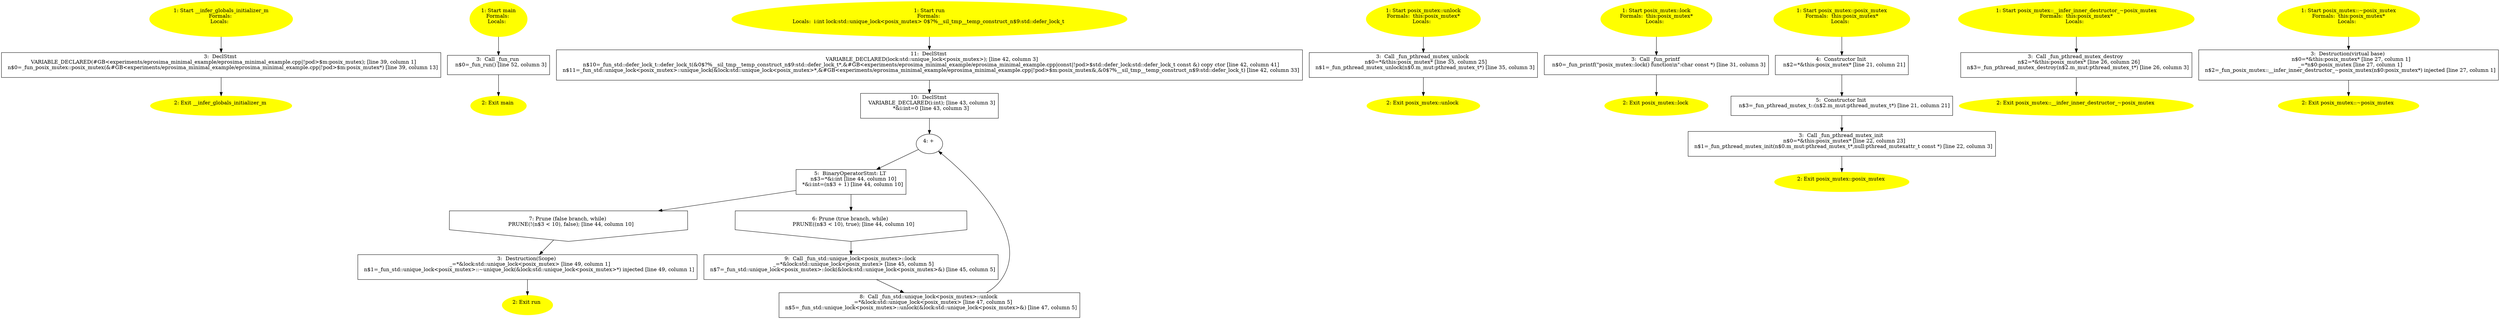 /* @generated */
digraph cfg {
"__infer_globals_initializer_m.19593831259b78f1a151e59f6e2d1b03_1" [label="1: Start __infer_globals_initializer_m\nFormals: \nLocals:  \n  " color=yellow style=filled]
	

	 "__infer_globals_initializer_m.19593831259b78f1a151e59f6e2d1b03_1" -> "__infer_globals_initializer_m.19593831259b78f1a151e59f6e2d1b03_3" ;
"__infer_globals_initializer_m.19593831259b78f1a151e59f6e2d1b03_2" [label="2: Exit __infer_globals_initializer_m \n  " color=yellow style=filled]
	

"__infer_globals_initializer_m.19593831259b78f1a151e59f6e2d1b03_3" [label="3:  DeclStmt \n   VARIABLE_DECLARED(#GB<experiments/eprosima_minimal_example/eprosima_minimal_example.cpp|!pod>$m:posix_mutex); [line 39, column 1]\n  n$0=_fun_posix_mutex::posix_mutex(&#GB<experiments/eprosima_minimal_example/eprosima_minimal_example.cpp|!pod>$m:posix_mutex*) [line 39, column 13]\n " shape="box"]
	

	 "__infer_globals_initializer_m.19593831259b78f1a151e59f6e2d1b03_3" -> "__infer_globals_initializer_m.19593831259b78f1a151e59f6e2d1b03_2" ;
"main.fad58de7366495db4650cfefac2fcd61_1" [label="1: Start main\nFormals: \nLocals:  \n  " color=yellow style=filled]
	

	 "main.fad58de7366495db4650cfefac2fcd61_1" -> "main.fad58de7366495db4650cfefac2fcd61_3" ;
"main.fad58de7366495db4650cfefac2fcd61_2" [label="2: Exit main \n  " color=yellow style=filled]
	

"main.fad58de7366495db4650cfefac2fcd61_3" [label="3:  Call _fun_run \n   n$0=_fun_run() [line 52, column 3]\n " shape="box"]
	

	 "main.fad58de7366495db4650cfefac2fcd61_3" -> "main.fad58de7366495db4650cfefac2fcd61_2" ;
"run#7318987756397183324.4762c13b17a3b70e11002f366905444f_1" [label="1: Start run\nFormals: \nLocals:  i:int lock:std::unique_lock<posix_mutex> 0$?%__sil_tmp__temp_construct_n$9:std::defer_lock_t \n  " color=yellow style=filled]
	

	 "run#7318987756397183324.4762c13b17a3b70e11002f366905444f_1" -> "run#7318987756397183324.4762c13b17a3b70e11002f366905444f_11" ;
"run#7318987756397183324.4762c13b17a3b70e11002f366905444f_2" [label="2: Exit run \n  " color=yellow style=filled]
	

"run#7318987756397183324.4762c13b17a3b70e11002f366905444f_3" [label="3:  Destruction(Scope) \n   _=*&lock:std::unique_lock<posix_mutex> [line 49, column 1]\n  n$1=_fun_std::unique_lock<posix_mutex>::~unique_lock(&lock:std::unique_lock<posix_mutex>*) injected [line 49, column 1]\n " shape="box"]
	

	 "run#7318987756397183324.4762c13b17a3b70e11002f366905444f_3" -> "run#7318987756397183324.4762c13b17a3b70e11002f366905444f_2" ;
"run#7318987756397183324.4762c13b17a3b70e11002f366905444f_4" [label="4: + \n  " ]
	

	 "run#7318987756397183324.4762c13b17a3b70e11002f366905444f_4" -> "run#7318987756397183324.4762c13b17a3b70e11002f366905444f_5" ;
"run#7318987756397183324.4762c13b17a3b70e11002f366905444f_5" [label="5:  BinaryOperatorStmt: LT \n   n$3=*&i:int [line 44, column 10]\n  *&i:int=(n$3 + 1) [line 44, column 10]\n " shape="box"]
	

	 "run#7318987756397183324.4762c13b17a3b70e11002f366905444f_5" -> "run#7318987756397183324.4762c13b17a3b70e11002f366905444f_6" ;
	 "run#7318987756397183324.4762c13b17a3b70e11002f366905444f_5" -> "run#7318987756397183324.4762c13b17a3b70e11002f366905444f_7" ;
"run#7318987756397183324.4762c13b17a3b70e11002f366905444f_6" [label="6: Prune (true branch, while) \n   PRUNE((n$3 < 10), true); [line 44, column 10]\n " shape="invhouse"]
	

	 "run#7318987756397183324.4762c13b17a3b70e11002f366905444f_6" -> "run#7318987756397183324.4762c13b17a3b70e11002f366905444f_9" ;
"run#7318987756397183324.4762c13b17a3b70e11002f366905444f_7" [label="7: Prune (false branch, while) \n   PRUNE(!(n$3 < 10), false); [line 44, column 10]\n " shape="invhouse"]
	

	 "run#7318987756397183324.4762c13b17a3b70e11002f366905444f_7" -> "run#7318987756397183324.4762c13b17a3b70e11002f366905444f_3" ;
"run#7318987756397183324.4762c13b17a3b70e11002f366905444f_8" [label="8:  Call _fun_std::unique_lock<posix_mutex>::unlock \n   _=*&lock:std::unique_lock<posix_mutex> [line 47, column 5]\n  n$5=_fun_std::unique_lock<posix_mutex>::unlock(&lock:std::unique_lock<posix_mutex>&) [line 47, column 5]\n " shape="box"]
	

	 "run#7318987756397183324.4762c13b17a3b70e11002f366905444f_8" -> "run#7318987756397183324.4762c13b17a3b70e11002f366905444f_4" ;
"run#7318987756397183324.4762c13b17a3b70e11002f366905444f_9" [label="9:  Call _fun_std::unique_lock<posix_mutex>::lock \n   _=*&lock:std::unique_lock<posix_mutex> [line 45, column 5]\n  n$7=_fun_std::unique_lock<posix_mutex>::lock(&lock:std::unique_lock<posix_mutex>&) [line 45, column 5]\n " shape="box"]
	

	 "run#7318987756397183324.4762c13b17a3b70e11002f366905444f_9" -> "run#7318987756397183324.4762c13b17a3b70e11002f366905444f_8" ;
"run#7318987756397183324.4762c13b17a3b70e11002f366905444f_10" [label="10:  DeclStmt \n   VARIABLE_DECLARED(i:int); [line 43, column 3]\n  *&i:int=0 [line 43, column 3]\n " shape="box"]
	

	 "run#7318987756397183324.4762c13b17a3b70e11002f366905444f_10" -> "run#7318987756397183324.4762c13b17a3b70e11002f366905444f_4" ;
"run#7318987756397183324.4762c13b17a3b70e11002f366905444f_11" [label="11:  DeclStmt \n   VARIABLE_DECLARED(lock:std::unique_lock<posix_mutex>); [line 42, column 3]\n  n$10=_fun_std::defer_lock_t::defer_lock_t(&0$?%__sil_tmp__temp_construct_n$9:std::defer_lock_t*,&#GB<experiments/eprosima_minimal_example/eprosima_minimal_example.cpp|const|!pod>$std::defer_lock:std::defer_lock_t const &) copy ctor [line 42, column 41]\n  n$11=_fun_std::unique_lock<posix_mutex>::unique_lock(&lock:std::unique_lock<posix_mutex>*,&#GB<experiments/eprosima_minimal_example/eprosima_minimal_example.cpp|!pod>$m:posix_mutex&,&0$?%__sil_tmp__temp_construct_n$9:std::defer_lock_t) [line 42, column 33]\n " shape="box"]
	

	 "run#7318987756397183324.4762c13b17a3b70e11002f366905444f_11" -> "run#7318987756397183324.4762c13b17a3b70e11002f366905444f_10" ;
"unlock#posix_mutex#(12344160362238583440).45f118dbdb20d54c5d7c26963fcd3520_1" [label="1: Start posix_mutex::unlock\nFormals:  this:posix_mutex*\nLocals:  \n  " color=yellow style=filled]
	

	 "unlock#posix_mutex#(12344160362238583440).45f118dbdb20d54c5d7c26963fcd3520_1" -> "unlock#posix_mutex#(12344160362238583440).45f118dbdb20d54c5d7c26963fcd3520_3" ;
"unlock#posix_mutex#(12344160362238583440).45f118dbdb20d54c5d7c26963fcd3520_2" [label="2: Exit posix_mutex::unlock \n  " color=yellow style=filled]
	

"unlock#posix_mutex#(12344160362238583440).45f118dbdb20d54c5d7c26963fcd3520_3" [label="3:  Call _fun_pthread_mutex_unlock \n   n$0=*&this:posix_mutex* [line 35, column 25]\n  n$1=_fun_pthread_mutex_unlock(n$0.m_mut:pthread_mutex_t*) [line 35, column 3]\n " shape="box"]
	

	 "unlock#posix_mutex#(12344160362238583440).45f118dbdb20d54c5d7c26963fcd3520_3" -> "unlock#posix_mutex#(12344160362238583440).45f118dbdb20d54c5d7c26963fcd3520_2" ;
"lock#posix_mutex#(7580667834731424857).5fb8cef1f689fd6eba25a918d7f98afd_1" [label="1: Start posix_mutex::lock\nFormals:  this:posix_mutex*\nLocals:  \n  " color=yellow style=filled]
	

	 "lock#posix_mutex#(7580667834731424857).5fb8cef1f689fd6eba25a918d7f98afd_1" -> "lock#posix_mutex#(7580667834731424857).5fb8cef1f689fd6eba25a918d7f98afd_3" ;
"lock#posix_mutex#(7580667834731424857).5fb8cef1f689fd6eba25a918d7f98afd_2" [label="2: Exit posix_mutex::lock \n  " color=yellow style=filled]
	

"lock#posix_mutex#(7580667834731424857).5fb8cef1f689fd6eba25a918d7f98afd_3" [label="3:  Call _fun_printf \n   n$0=_fun_printf(\"posix_mutex::lock() function\\n\":char const *) [line 31, column 3]\n " shape="box"]
	

	 "lock#posix_mutex#(7580667834731424857).5fb8cef1f689fd6eba25a918d7f98afd_3" -> "lock#posix_mutex#(7580667834731424857).5fb8cef1f689fd6eba25a918d7f98afd_2" ;
"posix_mutex#posix_mutex#{1045546613265935213}.b978921b66d999358bcb9e1020074d4b_1" [label="1: Start posix_mutex::posix_mutex\nFormals:  this:posix_mutex*\nLocals:  \n  " color=yellow style=filled]
	

	 "posix_mutex#posix_mutex#{1045546613265935213}.b978921b66d999358bcb9e1020074d4b_1" -> "posix_mutex#posix_mutex#{1045546613265935213}.b978921b66d999358bcb9e1020074d4b_4" ;
"posix_mutex#posix_mutex#{1045546613265935213}.b978921b66d999358bcb9e1020074d4b_2" [label="2: Exit posix_mutex::posix_mutex \n  " color=yellow style=filled]
	

"posix_mutex#posix_mutex#{1045546613265935213}.b978921b66d999358bcb9e1020074d4b_3" [label="3:  Call _fun_pthread_mutex_init \n   n$0=*&this:posix_mutex* [line 22, column 23]\n  n$1=_fun_pthread_mutex_init(n$0.m_mut:pthread_mutex_t*,null:pthread_mutexattr_t const *) [line 22, column 3]\n " shape="box"]
	

	 "posix_mutex#posix_mutex#{1045546613265935213}.b978921b66d999358bcb9e1020074d4b_3" -> "posix_mutex#posix_mutex#{1045546613265935213}.b978921b66d999358bcb9e1020074d4b_2" ;
"posix_mutex#posix_mutex#{1045546613265935213}.b978921b66d999358bcb9e1020074d4b_4" [label="4:  Constructor Init \n   n$2=*&this:posix_mutex* [line 21, column 21]\n " shape="box"]
	

	 "posix_mutex#posix_mutex#{1045546613265935213}.b978921b66d999358bcb9e1020074d4b_4" -> "posix_mutex#posix_mutex#{1045546613265935213}.b978921b66d999358bcb9e1020074d4b_5" ;
"posix_mutex#posix_mutex#{1045546613265935213}.b978921b66d999358bcb9e1020074d4b_5" [label="5:  Constructor Init \n   n$3=_fun_pthread_mutex_t::(n$2.m_mut:pthread_mutex_t*) [line 21, column 21]\n " shape="box"]
	

	 "posix_mutex#posix_mutex#{1045546613265935213}.b978921b66d999358bcb9e1020074d4b_5" -> "posix_mutex#posix_mutex#{1045546613265935213}.b978921b66d999358bcb9e1020074d4b_3" ;
"__infer_inner_destructor_~posix_mutex#posix_mutex#(4897540711018572786).ba1ad0f2baa56ba29d9f36e34a84bc09_1" [label="1: Start posix_mutex::__infer_inner_destructor_~posix_mutex\nFormals:  this:posix_mutex*\nLocals:  \n  " color=yellow style=filled]
	

	 "__infer_inner_destructor_~posix_mutex#posix_mutex#(4897540711018572786).ba1ad0f2baa56ba29d9f36e34a84bc09_1" -> "__infer_inner_destructor_~posix_mutex#posix_mutex#(4897540711018572786).ba1ad0f2baa56ba29d9f36e34a84bc09_3" ;
"__infer_inner_destructor_~posix_mutex#posix_mutex#(4897540711018572786).ba1ad0f2baa56ba29d9f36e34a84bc09_2" [label="2: Exit posix_mutex::__infer_inner_destructor_~posix_mutex \n  " color=yellow style=filled]
	

"__infer_inner_destructor_~posix_mutex#posix_mutex#(4897540711018572786).ba1ad0f2baa56ba29d9f36e34a84bc09_3" [label="3:  Call _fun_pthread_mutex_destroy \n   n$2=*&this:posix_mutex* [line 26, column 26]\n  n$3=_fun_pthread_mutex_destroy(n$2.m_mut:pthread_mutex_t*) [line 26, column 3]\n " shape="box"]
	

	 "__infer_inner_destructor_~posix_mutex#posix_mutex#(4897540711018572786).ba1ad0f2baa56ba29d9f36e34a84bc09_3" -> "__infer_inner_destructor_~posix_mutex#posix_mutex#(4897540711018572786).ba1ad0f2baa56ba29d9f36e34a84bc09_2" ;
"~posix_mutex#posix_mutex#(4897540711018572786).b81e1d76667f1f6c18b2c6d4477f02a7_1" [label="1: Start posix_mutex::~posix_mutex\nFormals:  this:posix_mutex*\nLocals:  \n  " color=yellow style=filled]
	

	 "~posix_mutex#posix_mutex#(4897540711018572786).b81e1d76667f1f6c18b2c6d4477f02a7_1" -> "~posix_mutex#posix_mutex#(4897540711018572786).b81e1d76667f1f6c18b2c6d4477f02a7_3" ;
"~posix_mutex#posix_mutex#(4897540711018572786).b81e1d76667f1f6c18b2c6d4477f02a7_2" [label="2: Exit posix_mutex::~posix_mutex \n  " color=yellow style=filled]
	

"~posix_mutex#posix_mutex#(4897540711018572786).b81e1d76667f1f6c18b2c6d4477f02a7_3" [label="3:  Destruction(virtual base) \n   n$0=*&this:posix_mutex* [line 27, column 1]\n  _=*n$0:posix_mutex [line 27, column 1]\n  n$2=_fun_posix_mutex::__infer_inner_destructor_~posix_mutex(n$0:posix_mutex*) injected [line 27, column 1]\n " shape="box"]
	

	 "~posix_mutex#posix_mutex#(4897540711018572786).b81e1d76667f1f6c18b2c6d4477f02a7_3" -> "~posix_mutex#posix_mutex#(4897540711018572786).b81e1d76667f1f6c18b2c6d4477f02a7_2" ;
}
